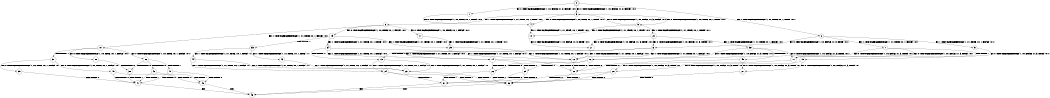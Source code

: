 digraph BCG {
size = "7, 10.5";
center = TRUE;
node [shape = circle];
0 [peripheries = 2];
0 -> 1 [label = "EX !0 !ATOMIC_EXCH_BRANCH (1, +0, FALSE, +1, 3, FALSE) !:0:1:"];
0 -> 2 [label = "EX !1 !ATOMIC_EXCH_BRANCH (1, +1, TRUE, +0, 1, TRUE) !:0:1:"];
0 -> 3 [label = "EX !0 !ATOMIC_EXCH_BRANCH (1, +0, FALSE, +1, 3, FALSE) !:0:1:"];
1 -> 4 [label = "EX !0 !ATOMIC_EXCH_BRANCH (1, +0, TRUE, +0, 1, TRUE) !:0:1:"];
2 -> 5 [label = "EX !1 !ATOMIC_EXCH_BRANCH (1, +1, TRUE, +0, 1, FALSE) !:0:1:"];
2 -> 6 [label = "EX !0 !ATOMIC_EXCH_BRANCH (1, +0, FALSE, +1, 3, TRUE) !:0:1:"];
2 -> 7 [label = "EX !1 !ATOMIC_EXCH_BRANCH (1, +1, TRUE, +0, 1, FALSE) !:0:1:"];
3 -> 4 [label = "EX !0 !ATOMIC_EXCH_BRANCH (1, +0, TRUE, +0, 1, TRUE) !:0:1:"];
3 -> 8 [label = "EX !1 !ATOMIC_EXCH_BRANCH (1, +1, TRUE, +0, 1, TRUE) !:0:1:"];
3 -> 9 [label = "EX !0 !ATOMIC_EXCH_BRANCH (1, +0, TRUE, +0, 1, TRUE) !:0:1:"];
4 -> 10 [label = "EX !1 !ATOMIC_EXCH_BRANCH (1, +1, TRUE, +0, 1, TRUE) !:0:1:"];
5 -> 11 [label = "EX !0 !ATOMIC_EXCH_BRANCH (1, +0, FALSE, +1, 3, TRUE) !:0:1:"];
6 -> 12 [label = "EX !1 !ATOMIC_EXCH_BRANCH (1, +1, TRUE, +0, 1, FALSE) !:0:1:"];
6 -> 13 [label = "TERMINATE !0"];
6 -> 14 [label = "EX !1 !ATOMIC_EXCH_BRANCH (1, +1, TRUE, +0, 1, FALSE) !:0:1:"];
7 -> 11 [label = "EX !0 !ATOMIC_EXCH_BRANCH (1, +0, FALSE, +1, 3, TRUE) !:0:1:"];
7 -> 15 [label = "TERMINATE !1"];
7 -> 16 [label = "EX !0 !ATOMIC_EXCH_BRANCH (1, +0, FALSE, +1, 3, TRUE) !:0:1:"];
8 -> 17 [label = "EX !0 !ATOMIC_EXCH_BRANCH (1, +0, TRUE, +0, 1, FALSE) !:0:1:"];
8 -> 18 [label = "EX !1 !ATOMIC_EXCH_BRANCH (1, +1, TRUE, +0, 1, FALSE) !:0:1:"];
8 -> 19 [label = "EX !0 !ATOMIC_EXCH_BRANCH (1, +0, TRUE, +0, 1, FALSE) !:0:1:"];
9 -> 10 [label = "EX !1 !ATOMIC_EXCH_BRANCH (1, +1, TRUE, +0, 1, TRUE) !:0:1:"];
9 -> 20 [label = "EX !1 !ATOMIC_EXCH_BRANCH (1, +1, TRUE, +0, 1, TRUE) !:0:1:"];
9 -> 3 [label = "EX !0 !ATOMIC_EXCH_BRANCH (1, +0, FALSE, +1, 3, FALSE) !:0:1:"];
10 -> 21 [label = "EX !0 !ATOMIC_EXCH_BRANCH (1, +0, FALSE, +1, 3, TRUE) !:0:1:"];
11 -> 22 [label = "TERMINATE !0"];
12 -> 22 [label = "TERMINATE !0"];
13 -> 23 [label = "EX !1 !ATOMIC_EXCH_BRANCH (1, +1, TRUE, +0, 1, FALSE) !:1:"];
13 -> 24 [label = "EX !1 !ATOMIC_EXCH_BRANCH (1, +1, TRUE, +0, 1, FALSE) !:1:"];
14 -> 22 [label = "TERMINATE !0"];
14 -> 25 [label = "TERMINATE !1"];
14 -> 26 [label = "TERMINATE !0"];
15 -> 27 [label = "EX !0 !ATOMIC_EXCH_BRANCH (1, +0, FALSE, +1, 3, TRUE) !:0:"];
15 -> 28 [label = "EX !0 !ATOMIC_EXCH_BRANCH (1, +0, FALSE, +1, 3, TRUE) !:0:"];
16 -> 22 [label = "TERMINATE !0"];
16 -> 25 [label = "TERMINATE !1"];
16 -> 26 [label = "TERMINATE !0"];
17 -> 29 [label = "EX !1 !ATOMIC_EXCH_BRANCH (1, +1, TRUE, +0, 1, TRUE) !:0:1:"];
18 -> 30 [label = "EX !0 !ATOMIC_EXCH_BRANCH (1, +0, TRUE, +0, 1, FALSE) !:0:1:"];
18 -> 31 [label = "TERMINATE !1"];
18 -> 32 [label = "EX !0 !ATOMIC_EXCH_BRANCH (1, +0, TRUE, +0, 1, FALSE) !:0:1:"];
19 -> 29 [label = "EX !1 !ATOMIC_EXCH_BRANCH (1, +1, TRUE, +0, 1, TRUE) !:0:1:"];
19 -> 33 [label = "TERMINATE !0"];
19 -> 34 [label = "EX !1 !ATOMIC_EXCH_BRANCH (1, +1, TRUE, +0, 1, TRUE) !:0:1:"];
20 -> 21 [label = "EX !0 !ATOMIC_EXCH_BRANCH (1, +0, FALSE, +1, 3, TRUE) !:0:1:"];
20 -> 35 [label = "EX !1 !ATOMIC_EXCH_BRANCH (1, +1, TRUE, +0, 1, FALSE) !:0:1:"];
20 -> 6 [label = "EX !0 !ATOMIC_EXCH_BRANCH (1, +0, FALSE, +1, 3, TRUE) !:0:1:"];
21 -> 12 [label = "EX !1 !ATOMIC_EXCH_BRANCH (1, +1, TRUE, +0, 1, FALSE) !:0:1:"];
22 -> 36 [label = "TERMINATE !1"];
23 -> 36 [label = "TERMINATE !1"];
24 -> 36 [label = "TERMINATE !1"];
24 -> 37 [label = "TERMINATE !1"];
25 -> 36 [label = "TERMINATE !0"];
25 -> 37 [label = "TERMINATE !0"];
26 -> 36 [label = "TERMINATE !1"];
26 -> 37 [label = "TERMINATE !1"];
27 -> 36 [label = "TERMINATE !0"];
28 -> 36 [label = "TERMINATE !0"];
28 -> 37 [label = "TERMINATE !0"];
29 -> 12 [label = "EX !1 !ATOMIC_EXCH_BRANCH (1, +1, TRUE, +0, 1, FALSE) !:0:1:"];
30 -> 38 [label = "TERMINATE !0"];
31 -> 39 [label = "EX !0 !ATOMIC_EXCH_BRANCH (1, +0, TRUE, +0, 1, FALSE) !:0:"];
31 -> 40 [label = "EX !0 !ATOMIC_EXCH_BRANCH (1, +0, TRUE, +0, 1, FALSE) !:0:"];
32 -> 38 [label = "TERMINATE !0"];
32 -> 41 [label = "TERMINATE !1"];
32 -> 42 [label = "TERMINATE !0"];
33 -> 43 [label = "EX !1 !ATOMIC_EXCH_BRANCH (1, +1, TRUE, +0, 1, TRUE) !:1:"];
33 -> 44 [label = "EX !1 !ATOMIC_EXCH_BRANCH (1, +1, TRUE, +0, 1, TRUE) !:1:"];
34 -> 12 [label = "EX !1 !ATOMIC_EXCH_BRANCH (1, +1, TRUE, +0, 1, FALSE) !:0:1:"];
34 -> 13 [label = "TERMINATE !0"];
34 -> 14 [label = "EX !1 !ATOMIC_EXCH_BRANCH (1, +1, TRUE, +0, 1, FALSE) !:0:1:"];
35 -> 11 [label = "EX !0 !ATOMIC_EXCH_BRANCH (1, +0, FALSE, +1, 3, TRUE) !:0:1:"];
35 -> 45 [label = "TERMINATE !1"];
35 -> 16 [label = "EX !0 !ATOMIC_EXCH_BRANCH (1, +0, FALSE, +1, 3, TRUE) !:0:1:"];
36 -> 46 [label = "exit"];
37 -> 46 [label = "exit"];
38 -> 47 [label = "TERMINATE !1"];
39 -> 47 [label = "TERMINATE !0"];
40 -> 47 [label = "TERMINATE !0"];
40 -> 48 [label = "TERMINATE !0"];
41 -> 47 [label = "TERMINATE !0"];
41 -> 48 [label = "TERMINATE !0"];
42 -> 47 [label = "TERMINATE !1"];
42 -> 48 [label = "TERMINATE !1"];
43 -> 23 [label = "EX !1 !ATOMIC_EXCH_BRANCH (1, +1, TRUE, +0, 1, FALSE) !:1:"];
44 -> 23 [label = "EX !1 !ATOMIC_EXCH_BRANCH (1, +1, TRUE, +0, 1, FALSE) !:1:"];
44 -> 24 [label = "EX !1 !ATOMIC_EXCH_BRANCH (1, +1, TRUE, +0, 1, FALSE) !:1:"];
45 -> 27 [label = "EX !0 !ATOMIC_EXCH_BRANCH (1, +0, FALSE, +1, 3, TRUE) !:0:"];
45 -> 28 [label = "EX !0 !ATOMIC_EXCH_BRANCH (1, +0, FALSE, +1, 3, TRUE) !:0:"];
47 -> 46 [label = "exit"];
48 -> 46 [label = "exit"];
}
